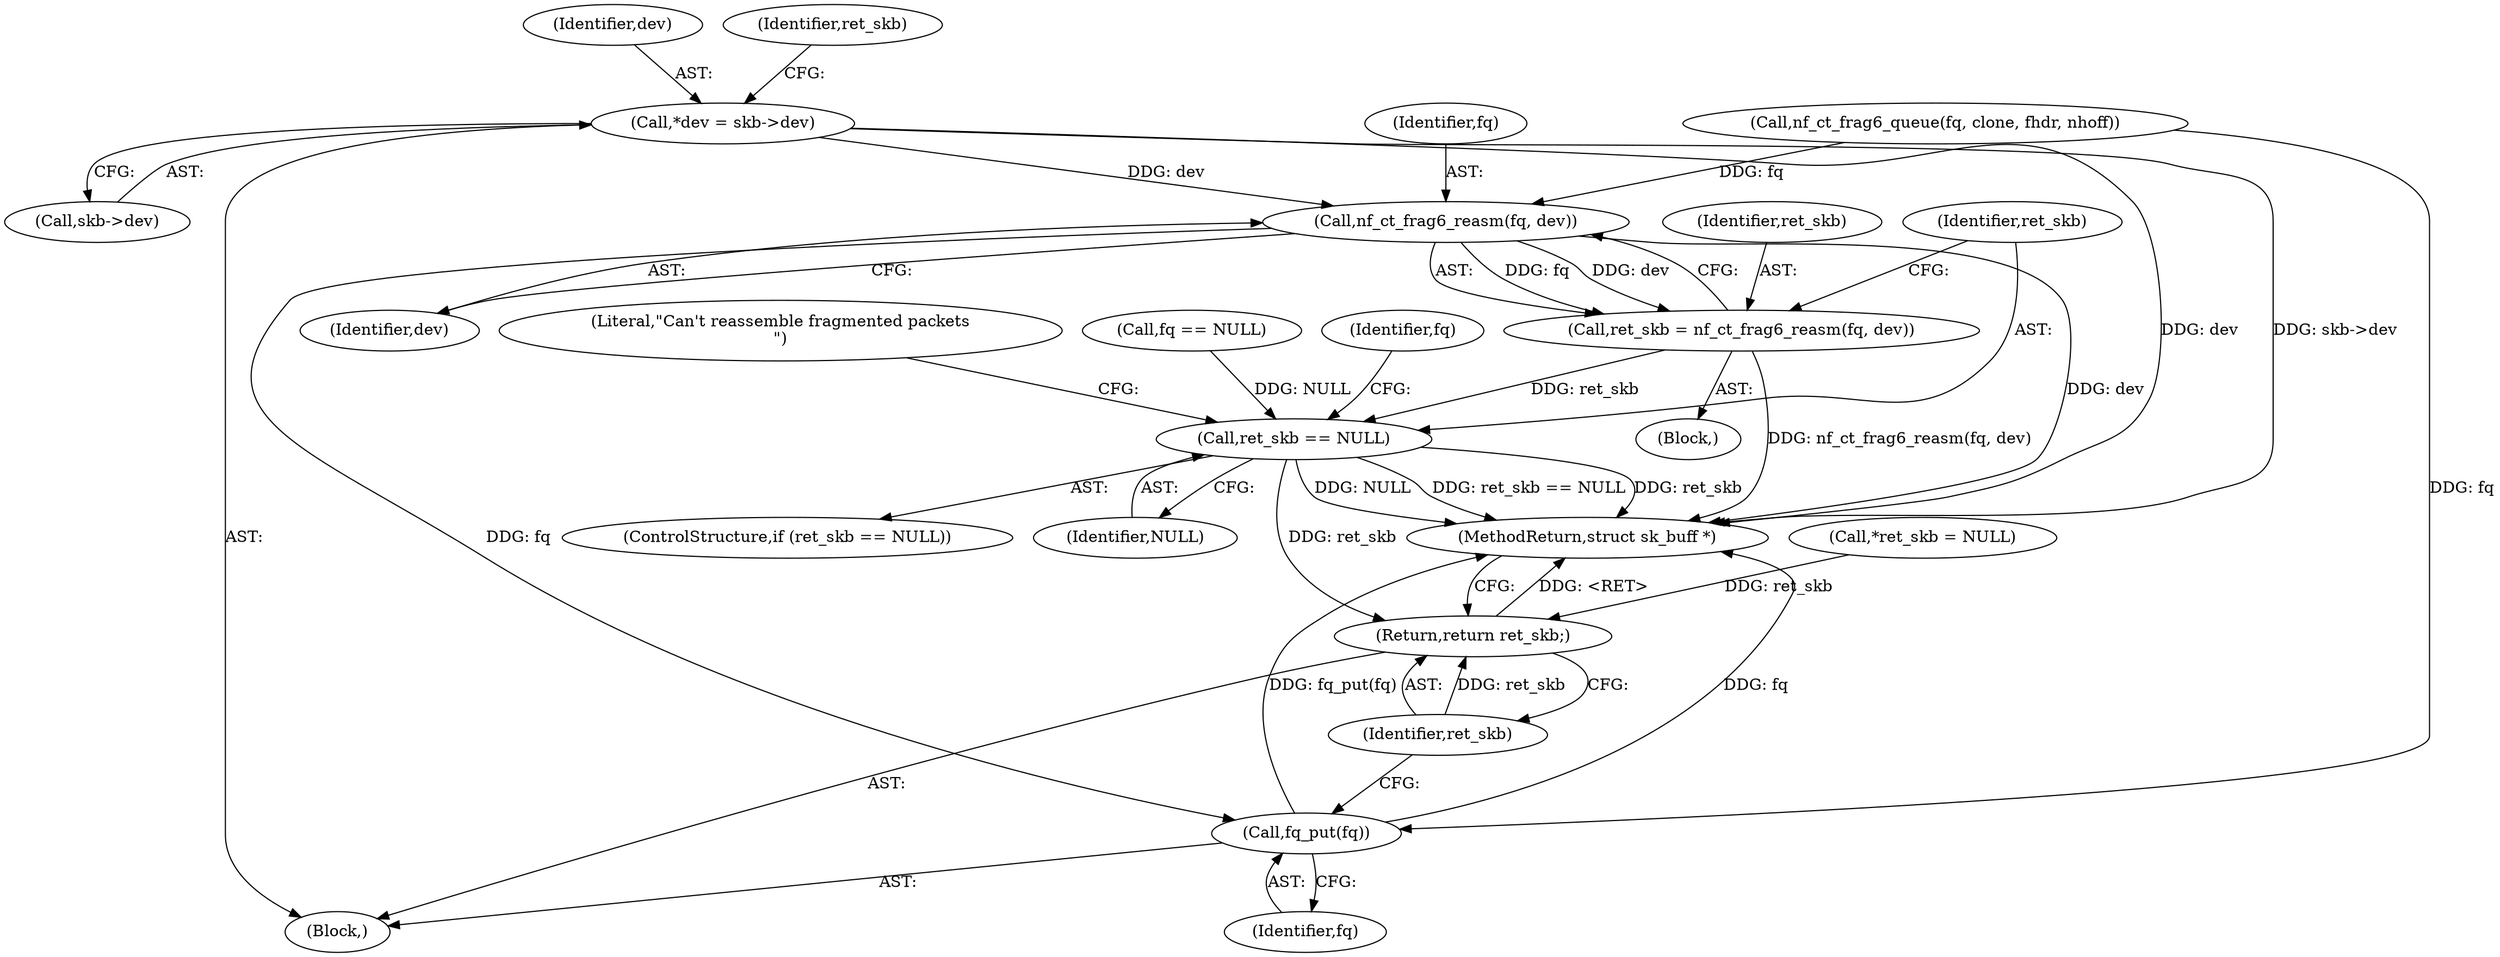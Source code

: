digraph "0_linux_9e2dcf72023d1447f09c47d77c99b0c49659e5ce@pointer" {
"1000108" [label="(Call,*dev = skb->dev)"];
"1000293" [label="(Call,nf_ct_frag6_reasm(fq, dev))"];
"1000291" [label="(Call,ret_skb = nf_ct_frag6_reasm(fq, dev))"];
"1000297" [label="(Call,ret_skb == NULL)"];
"1000311" [label="(Return,return ret_skb;)"];
"1000309" [label="(Call,fq_put(fq))"];
"1000292" [label="(Identifier,ret_skb)"];
"1000311" [label="(Return,return ret_skb;)"];
"1000294" [label="(Identifier,fq)"];
"1000297" [label="(Call,ret_skb == NULL)"];
"1000291" [label="(Call,ret_skb = nf_ct_frag6_reasm(fq, dev))"];
"1000249" [label="(Call,nf_ct_frag6_queue(fq, clone, fhdr, nhoff))"];
"1000301" [label="(Literal,\"Can't reassemble fragmented packets\n\")"];
"1000109" [label="(Identifier,dev)"];
"1000295" [label="(Identifier,dev)"];
"1000110" [label="(Call,skb->dev)"];
"1000120" [label="(Call,*ret_skb = NULL)"];
"1000290" [label="(Block,)"];
"1000309" [label="(Call,fq_put(fq))"];
"1000108" [label="(Call,*dev = skb->dev)"];
"1000298" [label="(Identifier,ret_skb)"];
"1000312" [label="(Identifier,ret_skb)"];
"1000299" [label="(Identifier,NULL)"];
"1000293" [label="(Call,nf_ct_frag6_reasm(fq, dev))"];
"1000310" [label="(Identifier,fq)"];
"1000233" [label="(Call,fq == NULL)"];
"1000306" [label="(Identifier,fq)"];
"1000105" [label="(Block,)"];
"1000121" [label="(Identifier,ret_skb)"];
"1000318" [label="(MethodReturn,struct sk_buff *)"];
"1000296" [label="(ControlStructure,if (ret_skb == NULL))"];
"1000108" -> "1000105"  [label="AST: "];
"1000108" -> "1000110"  [label="CFG: "];
"1000109" -> "1000108"  [label="AST: "];
"1000110" -> "1000108"  [label="AST: "];
"1000121" -> "1000108"  [label="CFG: "];
"1000108" -> "1000318"  [label="DDG: skb->dev"];
"1000108" -> "1000318"  [label="DDG: dev"];
"1000108" -> "1000293"  [label="DDG: dev"];
"1000293" -> "1000291"  [label="AST: "];
"1000293" -> "1000295"  [label="CFG: "];
"1000294" -> "1000293"  [label="AST: "];
"1000295" -> "1000293"  [label="AST: "];
"1000291" -> "1000293"  [label="CFG: "];
"1000293" -> "1000318"  [label="DDG: dev"];
"1000293" -> "1000291"  [label="DDG: fq"];
"1000293" -> "1000291"  [label="DDG: dev"];
"1000249" -> "1000293"  [label="DDG: fq"];
"1000293" -> "1000309"  [label="DDG: fq"];
"1000291" -> "1000290"  [label="AST: "];
"1000292" -> "1000291"  [label="AST: "];
"1000298" -> "1000291"  [label="CFG: "];
"1000291" -> "1000318"  [label="DDG: nf_ct_frag6_reasm(fq, dev)"];
"1000291" -> "1000297"  [label="DDG: ret_skb"];
"1000297" -> "1000296"  [label="AST: "];
"1000297" -> "1000299"  [label="CFG: "];
"1000298" -> "1000297"  [label="AST: "];
"1000299" -> "1000297"  [label="AST: "];
"1000301" -> "1000297"  [label="CFG: "];
"1000306" -> "1000297"  [label="CFG: "];
"1000297" -> "1000318"  [label="DDG: ret_skb"];
"1000297" -> "1000318"  [label="DDG: NULL"];
"1000297" -> "1000318"  [label="DDG: ret_skb == NULL"];
"1000233" -> "1000297"  [label="DDG: NULL"];
"1000297" -> "1000311"  [label="DDG: ret_skb"];
"1000311" -> "1000105"  [label="AST: "];
"1000311" -> "1000312"  [label="CFG: "];
"1000312" -> "1000311"  [label="AST: "];
"1000318" -> "1000311"  [label="CFG: "];
"1000311" -> "1000318"  [label="DDG: <RET>"];
"1000312" -> "1000311"  [label="DDG: ret_skb"];
"1000120" -> "1000311"  [label="DDG: ret_skb"];
"1000309" -> "1000105"  [label="AST: "];
"1000309" -> "1000310"  [label="CFG: "];
"1000310" -> "1000309"  [label="AST: "];
"1000312" -> "1000309"  [label="CFG: "];
"1000309" -> "1000318"  [label="DDG: fq"];
"1000309" -> "1000318"  [label="DDG: fq_put(fq)"];
"1000249" -> "1000309"  [label="DDG: fq"];
}
